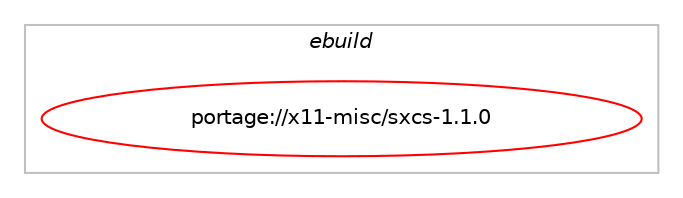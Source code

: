 digraph prolog {

# *************
# Graph options
# *************

newrank=true;
concentrate=true;
compound=true;
graph [rankdir=LR,fontname=Helvetica,fontsize=10,ranksep=1.5];#, ranksep=2.5, nodesep=0.2];
edge  [arrowhead=vee];
node  [fontname=Helvetica,fontsize=10];

# **********
# The ebuild
# **********

subgraph cluster_leftcol {
color=gray;
label=<<i>ebuild</i>>;
id [label="portage://x11-misc/sxcs-1.1.0", color=red, width=4, href="../x11-misc/sxcs-1.1.0.svg"];
}

# ****************
# The dependencies
# ****************

subgraph cluster_midcol {
color=gray;
label=<<i>dependencies</i>>;
subgraph cluster_compile {
fillcolor="#eeeeee";
style=filled;
label=<<i>compile</i>>;
# *** BEGIN UNKNOWN DEPENDENCY TYPE (TODO) ***
# id -> equal(package_dependency(portage://x11-misc/sxcs-1.1.0,install,no,x11-libs,libX11,none,[,,],[],[]))
# *** END UNKNOWN DEPENDENCY TYPE (TODO) ***

# *** BEGIN UNKNOWN DEPENDENCY TYPE (TODO) ***
# id -> equal(package_dependency(portage://x11-misc/sxcs-1.1.0,install,no,x11-libs,libXcursor,none,[,,],[],[]))
# *** END UNKNOWN DEPENDENCY TYPE (TODO) ***

}
subgraph cluster_compileandrun {
fillcolor="#eeeeee";
style=filled;
label=<<i>compile and run</i>>;
}
subgraph cluster_run {
fillcolor="#eeeeee";
style=filled;
label=<<i>run</i>>;
# *** BEGIN UNKNOWN DEPENDENCY TYPE (TODO) ***
# id -> equal(package_dependency(portage://x11-misc/sxcs-1.1.0,run,no,x11-libs,libX11,none,[,,],[],[]))
# *** END UNKNOWN DEPENDENCY TYPE (TODO) ***

# *** BEGIN UNKNOWN DEPENDENCY TYPE (TODO) ***
# id -> equal(package_dependency(portage://x11-misc/sxcs-1.1.0,run,no,x11-libs,libXcursor,none,[,,],[],[]))
# *** END UNKNOWN DEPENDENCY TYPE (TODO) ***

}
}

# **************
# The candidates
# **************

subgraph cluster_choices {
rank=same;
color=gray;
label=<<i>candidates</i>>;

}

}
